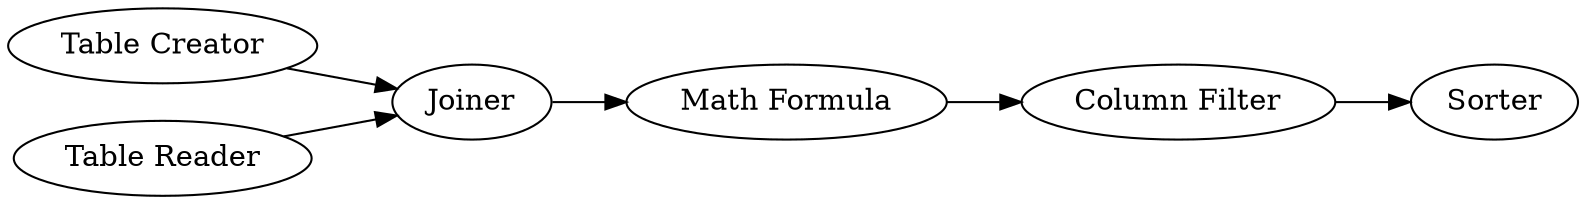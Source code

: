 digraph {
	"3419279406739614365_86" [label=Sorter]
	"3419279406739614365_83" [label=Joiner]
	"3419279406739614365_85" [label="Column Filter"]
	"3419279406739614365_82" [label="Table Creator"]
	"3419279406739614365_81" [label="Table Reader"]
	"3419279406739614365_84" [label="Math Formula"]
	"3419279406739614365_84" -> "3419279406739614365_85"
	"3419279406739614365_83" -> "3419279406739614365_84"
	"3419279406739614365_81" -> "3419279406739614365_83"
	"3419279406739614365_85" -> "3419279406739614365_86"
	"3419279406739614365_82" -> "3419279406739614365_83"
	rankdir=LR
}
